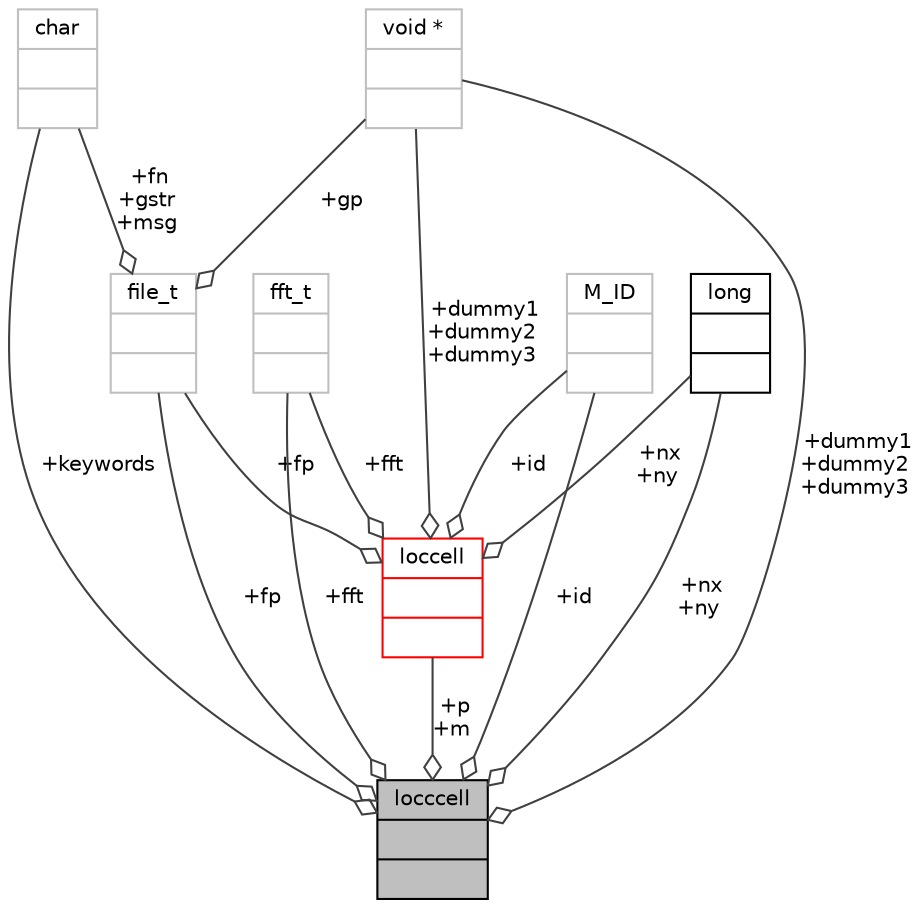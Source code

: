 digraph "locccell"
{
 // INTERACTIVE_SVG=YES
  bgcolor="transparent";
  edge [fontname="Helvetica",fontsize="10",labelfontname="Helvetica",labelfontsize="10"];
  node [fontname="Helvetica",fontsize="10",shape=record];
  Node454 [label="{locccell\n||}",height=0.2,width=0.4,color="black", fillcolor="grey75", style="filled", fontcolor="black"];
  Node455 -> Node454 [color="grey25",fontsize="10",style="solid",label=" +fp" ,arrowhead="odiamond",fontname="Helvetica"];
  Node455 [label="{file_t\n||}",height=0.2,width=0.4,color="grey75"];
  Node456 -> Node455 [color="grey25",fontsize="10",style="solid",label=" +fn\n+gstr\n+msg" ,arrowhead="odiamond",fontname="Helvetica"];
  Node456 [label="{char\n||}",height=0.2,width=0.4,color="grey75"];
  Node458 -> Node455 [color="grey25",fontsize="10",style="solid",label=" +gp" ,arrowhead="odiamond",fontname="Helvetica"];
  Node458 [label="{void *\n||}",height=0.2,width=0.4,color="grey75"];
  Node459 -> Node454 [color="grey25",fontsize="10",style="solid",label=" +p\n+m" ,arrowhead="odiamond",fontname="Helvetica"];
  Node459 [label="{loccell\n||}",height=0.2,width=0.4,color="red",URL="$df/def/type_8h.html#dc/da1/structloccell"];
  Node455 -> Node459 [color="grey25",fontsize="10",style="solid",label=" +fp" ,arrowhead="odiamond",fontname="Helvetica"];
  Node460 -> Node459 [color="grey25",fontsize="10",style="solid",label=" +fft" ,arrowhead="odiamond",fontname="Helvetica"];
  Node460 [label="{fft_t\n||}",height=0.2,width=0.4,color="grey75"];
  Node463 -> Node459 [color="grey25",fontsize="10",style="solid",label=" +nx\n+ny" ,arrowhead="odiamond",fontname="Helvetica"];
  Node463 [label="{long\n||}",height=0.2,width=0.4,color="black",URL="$d7/d63/classlong.html"];
  Node464 -> Node459 [color="grey25",fontsize="10",style="solid",label=" +id" ,arrowhead="odiamond",fontname="Helvetica"];
  Node464 [label="{M_ID\n||}",height=0.2,width=0.4,color="grey75"];
  Node458 -> Node459 [color="grey25",fontsize="10",style="solid",label=" +dummy1\n+dummy2\n+dummy3" ,arrowhead="odiamond",fontname="Helvetica"];
  Node460 -> Node454 [color="grey25",fontsize="10",style="solid",label=" +fft" ,arrowhead="odiamond",fontname="Helvetica"];
  Node456 -> Node454 [color="grey25",fontsize="10",style="solid",label=" +keywords" ,arrowhead="odiamond",fontname="Helvetica"];
  Node463 -> Node454 [color="grey25",fontsize="10",style="solid",label=" +nx\n+ny" ,arrowhead="odiamond",fontname="Helvetica"];
  Node464 -> Node454 [color="grey25",fontsize="10",style="solid",label=" +id" ,arrowhead="odiamond",fontname="Helvetica"];
  Node458 -> Node454 [color="grey25",fontsize="10",style="solid",label=" +dummy1\n+dummy2\n+dummy3" ,arrowhead="odiamond",fontname="Helvetica"];
}
